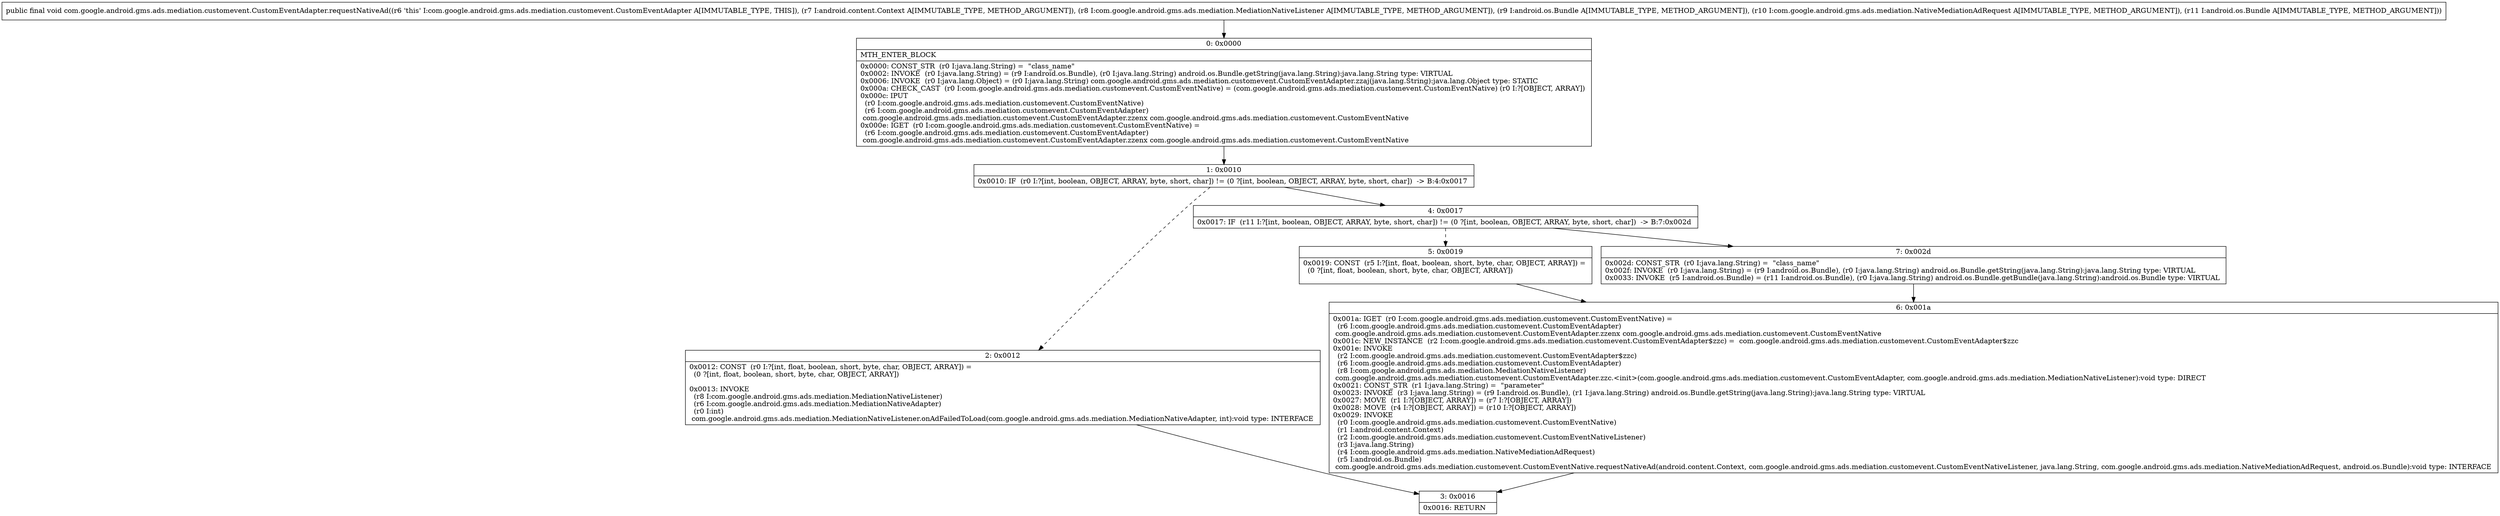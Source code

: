digraph "CFG forcom.google.android.gms.ads.mediation.customevent.CustomEventAdapter.requestNativeAd(Landroid\/content\/Context;Lcom\/google\/android\/gms\/ads\/mediation\/MediationNativeListener;Landroid\/os\/Bundle;Lcom\/google\/android\/gms\/ads\/mediation\/NativeMediationAdRequest;Landroid\/os\/Bundle;)V" {
Node_0 [shape=record,label="{0\:\ 0x0000|MTH_ENTER_BLOCK\l|0x0000: CONST_STR  (r0 I:java.lang.String) =  \"class_name\" \l0x0002: INVOKE  (r0 I:java.lang.String) = (r9 I:android.os.Bundle), (r0 I:java.lang.String) android.os.Bundle.getString(java.lang.String):java.lang.String type: VIRTUAL \l0x0006: INVOKE  (r0 I:java.lang.Object) = (r0 I:java.lang.String) com.google.android.gms.ads.mediation.customevent.CustomEventAdapter.zzaj(java.lang.String):java.lang.Object type: STATIC \l0x000a: CHECK_CAST  (r0 I:com.google.android.gms.ads.mediation.customevent.CustomEventNative) = (com.google.android.gms.ads.mediation.customevent.CustomEventNative) (r0 I:?[OBJECT, ARRAY]) \l0x000c: IPUT  \l  (r0 I:com.google.android.gms.ads.mediation.customevent.CustomEventNative)\l  (r6 I:com.google.android.gms.ads.mediation.customevent.CustomEventAdapter)\l com.google.android.gms.ads.mediation.customevent.CustomEventAdapter.zzenx com.google.android.gms.ads.mediation.customevent.CustomEventNative \l0x000e: IGET  (r0 I:com.google.android.gms.ads.mediation.customevent.CustomEventNative) = \l  (r6 I:com.google.android.gms.ads.mediation.customevent.CustomEventAdapter)\l com.google.android.gms.ads.mediation.customevent.CustomEventAdapter.zzenx com.google.android.gms.ads.mediation.customevent.CustomEventNative \l}"];
Node_1 [shape=record,label="{1\:\ 0x0010|0x0010: IF  (r0 I:?[int, boolean, OBJECT, ARRAY, byte, short, char]) != (0 ?[int, boolean, OBJECT, ARRAY, byte, short, char])  \-\> B:4:0x0017 \l}"];
Node_2 [shape=record,label="{2\:\ 0x0012|0x0012: CONST  (r0 I:?[int, float, boolean, short, byte, char, OBJECT, ARRAY]) = \l  (0 ?[int, float, boolean, short, byte, char, OBJECT, ARRAY])\l \l0x0013: INVOKE  \l  (r8 I:com.google.android.gms.ads.mediation.MediationNativeListener)\l  (r6 I:com.google.android.gms.ads.mediation.MediationNativeAdapter)\l  (r0 I:int)\l com.google.android.gms.ads.mediation.MediationNativeListener.onAdFailedToLoad(com.google.android.gms.ads.mediation.MediationNativeAdapter, int):void type: INTERFACE \l}"];
Node_3 [shape=record,label="{3\:\ 0x0016|0x0016: RETURN   \l}"];
Node_4 [shape=record,label="{4\:\ 0x0017|0x0017: IF  (r11 I:?[int, boolean, OBJECT, ARRAY, byte, short, char]) != (0 ?[int, boolean, OBJECT, ARRAY, byte, short, char])  \-\> B:7:0x002d \l}"];
Node_5 [shape=record,label="{5\:\ 0x0019|0x0019: CONST  (r5 I:?[int, float, boolean, short, byte, char, OBJECT, ARRAY]) = \l  (0 ?[int, float, boolean, short, byte, char, OBJECT, ARRAY])\l \l}"];
Node_6 [shape=record,label="{6\:\ 0x001a|0x001a: IGET  (r0 I:com.google.android.gms.ads.mediation.customevent.CustomEventNative) = \l  (r6 I:com.google.android.gms.ads.mediation.customevent.CustomEventAdapter)\l com.google.android.gms.ads.mediation.customevent.CustomEventAdapter.zzenx com.google.android.gms.ads.mediation.customevent.CustomEventNative \l0x001c: NEW_INSTANCE  (r2 I:com.google.android.gms.ads.mediation.customevent.CustomEventAdapter$zzc) =  com.google.android.gms.ads.mediation.customevent.CustomEventAdapter$zzc \l0x001e: INVOKE  \l  (r2 I:com.google.android.gms.ads.mediation.customevent.CustomEventAdapter$zzc)\l  (r6 I:com.google.android.gms.ads.mediation.customevent.CustomEventAdapter)\l  (r8 I:com.google.android.gms.ads.mediation.MediationNativeListener)\l com.google.android.gms.ads.mediation.customevent.CustomEventAdapter.zzc.\<init\>(com.google.android.gms.ads.mediation.customevent.CustomEventAdapter, com.google.android.gms.ads.mediation.MediationNativeListener):void type: DIRECT \l0x0021: CONST_STR  (r1 I:java.lang.String) =  \"parameter\" \l0x0023: INVOKE  (r3 I:java.lang.String) = (r9 I:android.os.Bundle), (r1 I:java.lang.String) android.os.Bundle.getString(java.lang.String):java.lang.String type: VIRTUAL \l0x0027: MOVE  (r1 I:?[OBJECT, ARRAY]) = (r7 I:?[OBJECT, ARRAY]) \l0x0028: MOVE  (r4 I:?[OBJECT, ARRAY]) = (r10 I:?[OBJECT, ARRAY]) \l0x0029: INVOKE  \l  (r0 I:com.google.android.gms.ads.mediation.customevent.CustomEventNative)\l  (r1 I:android.content.Context)\l  (r2 I:com.google.android.gms.ads.mediation.customevent.CustomEventNativeListener)\l  (r3 I:java.lang.String)\l  (r4 I:com.google.android.gms.ads.mediation.NativeMediationAdRequest)\l  (r5 I:android.os.Bundle)\l com.google.android.gms.ads.mediation.customevent.CustomEventNative.requestNativeAd(android.content.Context, com.google.android.gms.ads.mediation.customevent.CustomEventNativeListener, java.lang.String, com.google.android.gms.ads.mediation.NativeMediationAdRequest, android.os.Bundle):void type: INTERFACE \l}"];
Node_7 [shape=record,label="{7\:\ 0x002d|0x002d: CONST_STR  (r0 I:java.lang.String) =  \"class_name\" \l0x002f: INVOKE  (r0 I:java.lang.String) = (r9 I:android.os.Bundle), (r0 I:java.lang.String) android.os.Bundle.getString(java.lang.String):java.lang.String type: VIRTUAL \l0x0033: INVOKE  (r5 I:android.os.Bundle) = (r11 I:android.os.Bundle), (r0 I:java.lang.String) android.os.Bundle.getBundle(java.lang.String):android.os.Bundle type: VIRTUAL \l}"];
MethodNode[shape=record,label="{public final void com.google.android.gms.ads.mediation.customevent.CustomEventAdapter.requestNativeAd((r6 'this' I:com.google.android.gms.ads.mediation.customevent.CustomEventAdapter A[IMMUTABLE_TYPE, THIS]), (r7 I:android.content.Context A[IMMUTABLE_TYPE, METHOD_ARGUMENT]), (r8 I:com.google.android.gms.ads.mediation.MediationNativeListener A[IMMUTABLE_TYPE, METHOD_ARGUMENT]), (r9 I:android.os.Bundle A[IMMUTABLE_TYPE, METHOD_ARGUMENT]), (r10 I:com.google.android.gms.ads.mediation.NativeMediationAdRequest A[IMMUTABLE_TYPE, METHOD_ARGUMENT]), (r11 I:android.os.Bundle A[IMMUTABLE_TYPE, METHOD_ARGUMENT])) }"];
MethodNode -> Node_0;
Node_0 -> Node_1;
Node_1 -> Node_2[style=dashed];
Node_1 -> Node_4;
Node_2 -> Node_3;
Node_4 -> Node_5[style=dashed];
Node_4 -> Node_7;
Node_5 -> Node_6;
Node_6 -> Node_3;
Node_7 -> Node_6;
}

